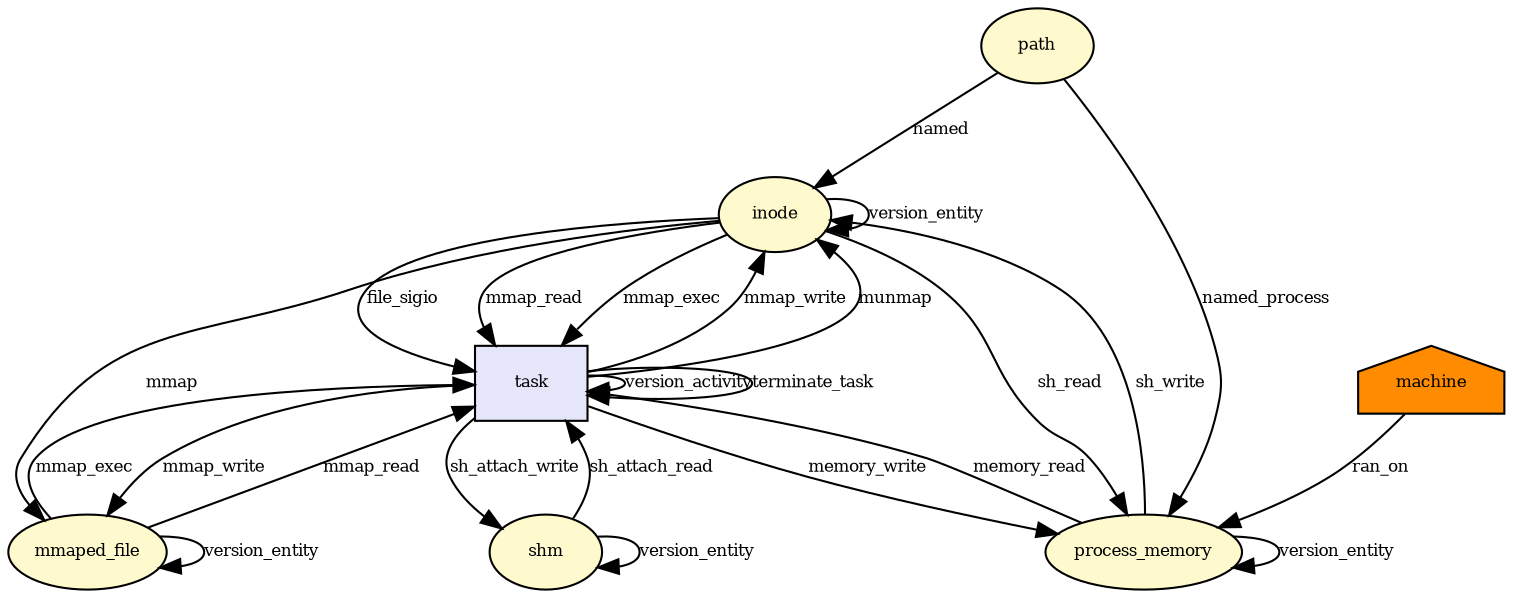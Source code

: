 digraph RGL__DirectedAdjacencyGraph {inode[fontsize = 8,label = inode,shape = ellipse, fillcolor="#fffacd", style = filled]

task[fontsize = 8,label = task,shape = rectangle, fillcolor="#e6e6fa", style = filled]

inode -> task[fontsize = 8,label = file_sigio]

process_memory[fontsize = 8,label = process_memory,shape = ellipse, fillcolor="#fffacd", style = filled]

task -> process_memory[fontsize = 8,label = memory_write]

task -> task[fontsize = 8,label = version_activity]

process_memory -> process_memory[fontsize = 8,label = version_entity]

process_memory -> inode[fontsize = 8,label = sh_write]

inode -> inode[fontsize = 8,label = version_entity]

path[fontsize = 8,label = path,shape = ellipse, fillcolor="#fffacd", style = filled]

path -> process_memory[fontsize = 8,label = named_process]

machine[fontsize = 8,label = machine,shape = house, fillcolor="#ff8c00", style = filled]

machine -> process_memory[fontsize = 8,label = ran_on]

path -> inode[fontsize = 8,label = named]

process_memory -> task[fontsize = 8,label = memory_read]

task -> inode[fontsize = 8,label = mmap_write]

inode -> process_memory[fontsize = 8,label = sh_read]

inode -> task[fontsize = 8,label = mmap_read]

inode -> task[fontsize = 8,label = mmap_exec]

mmaped_file[fontsize = 8,label = mmaped_file,shape = ellipse, fillcolor="#fffacd", style = filled]

inode -> mmaped_file[fontsize = 8,label = mmap]

mmaped_file -> mmaped_file[fontsize = 8,label = version_entity]

task -> mmaped_file[fontsize = 8,label = mmap_write]

mmaped_file -> task[fontsize = 8,label = mmap_read]

mmaped_file -> task[fontsize = 8,label = mmap_exec]

task -> inode[fontsize = 8,label = munmap]

shm[fontsize = 8,label = shm,shape = ellipse, fillcolor="#fffacd", style = filled]

shm -> task[fontsize = 8,label = sh_attach_read]

task -> shm[fontsize = 8,label = sh_attach_write]

shm -> shm[fontsize = 8,label = version_entity]

task -> task[fontsize = 8,label = terminate_task]

}
